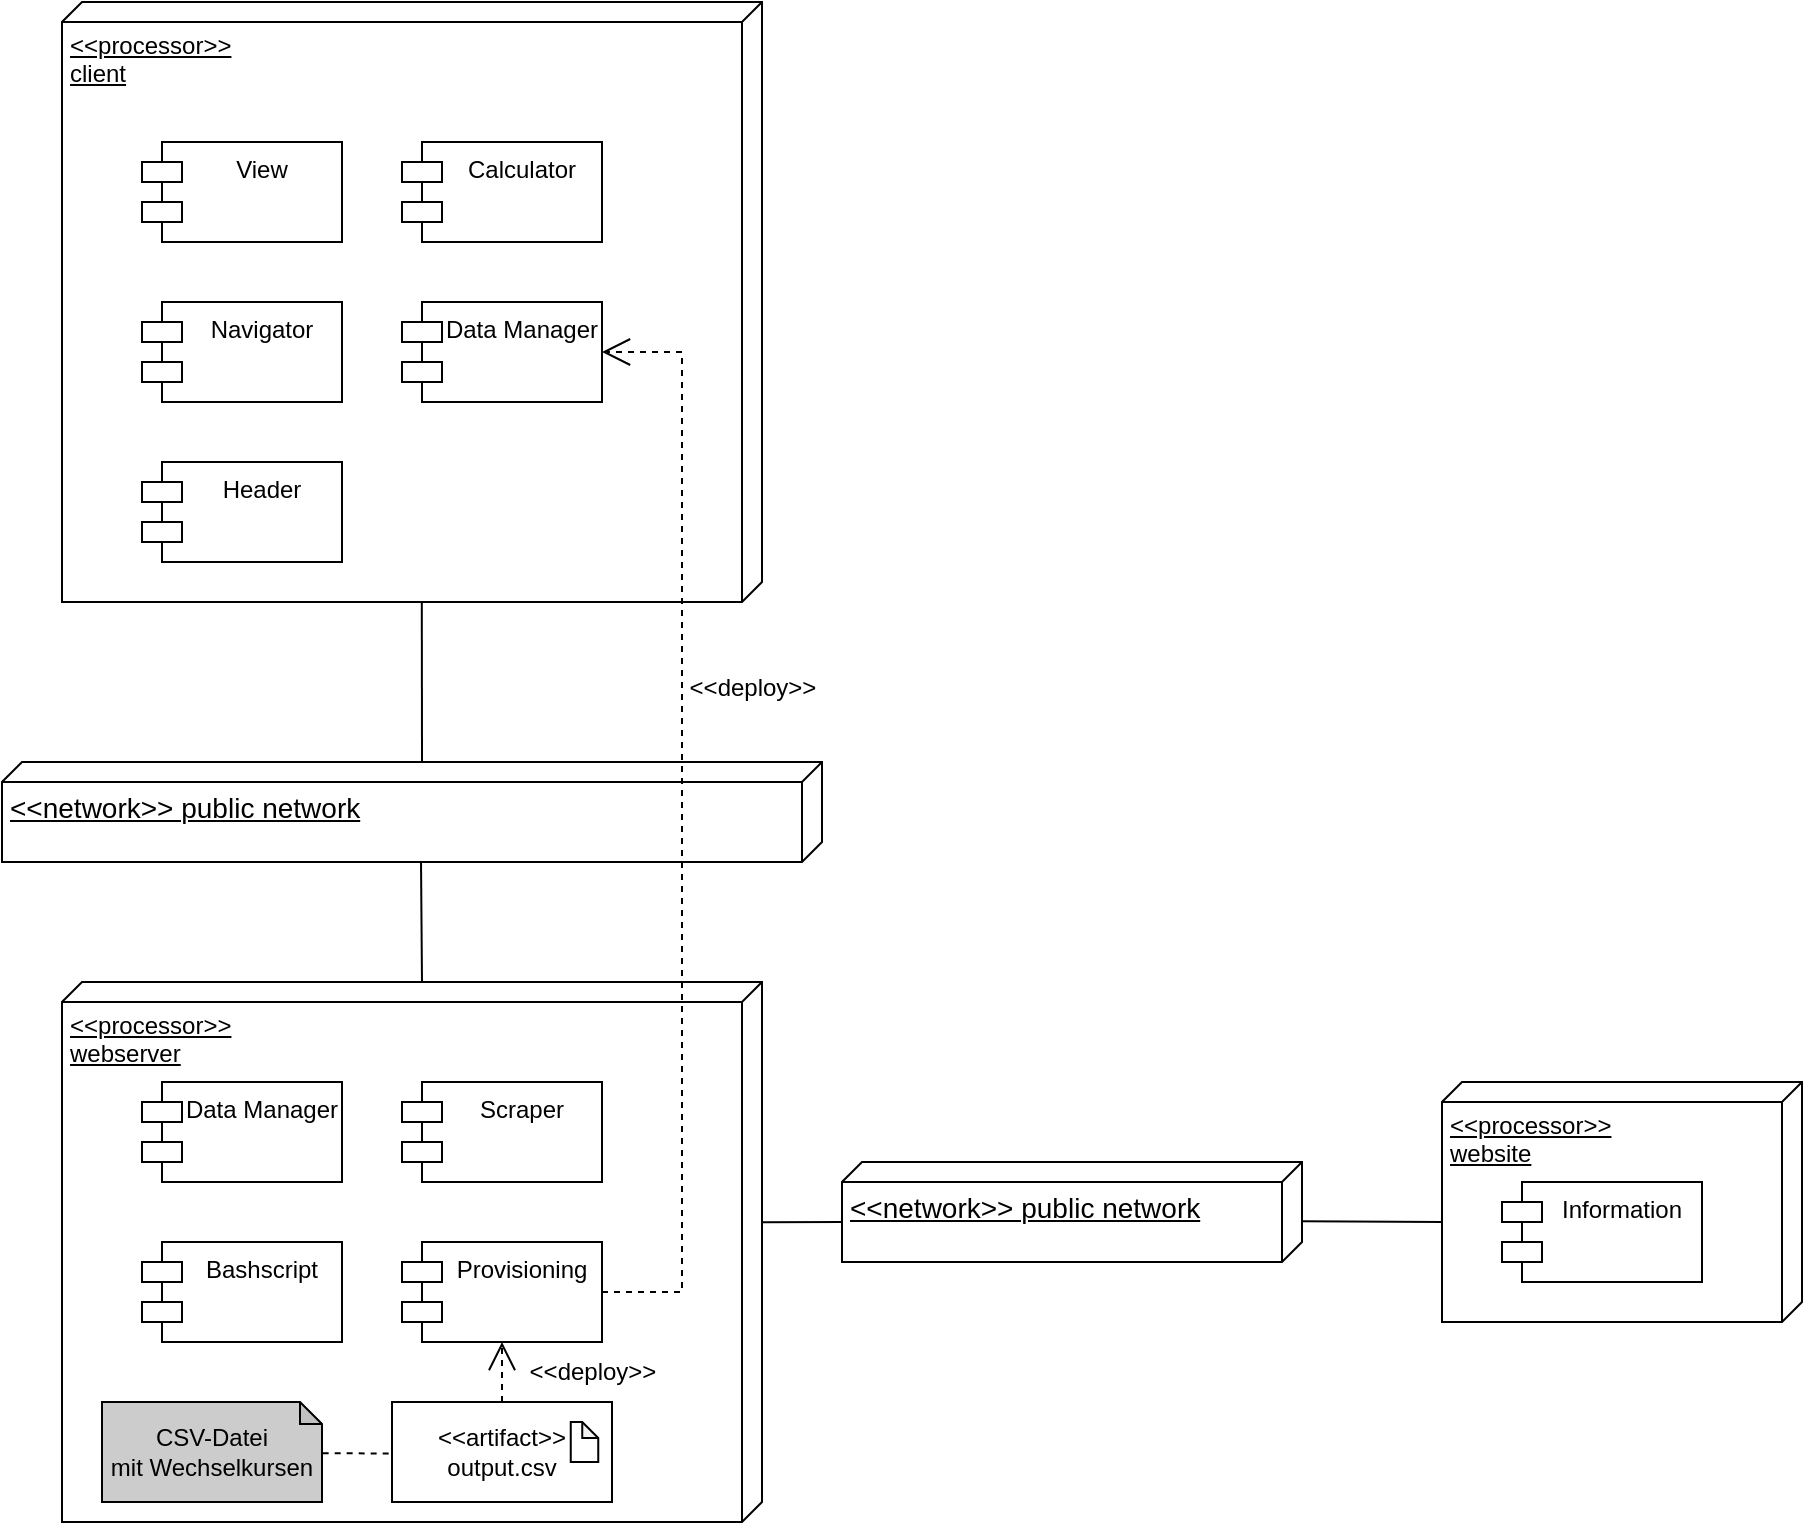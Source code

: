 <mxfile version="23.1.5" type="device">
  <diagram name="Page-1" id="5f0bae14-7c28-e335-631c-24af17079c00">
    <mxGraphModel dx="1860" dy="929" grid="1" gridSize="10" guides="1" tooltips="1" connect="1" arrows="1" fold="1" page="1" pageScale="1" pageWidth="1100" pageHeight="850" background="none" math="0" shadow="0">
      <root>
        <mxCell id="0" />
        <mxCell id="1" parent="0" />
        <mxCell id="dszYUpgC-yR1p4jUQjzj-1" value="&amp;lt;&amp;lt;processor&amp;gt;&amp;gt;&lt;br&gt;client" style="verticalAlign=top;align=left;spacingTop=8;spacingLeft=2;spacingRight=12;shape=cube;size=10;direction=south;fontStyle=4;html=1;whiteSpace=wrap;" vertex="1" parent="1">
          <mxGeometry x="60" y="70" width="350" height="300" as="geometry" />
        </mxCell>
        <mxCell id="dszYUpgC-yR1p4jUQjzj-3" value="Data Manager" style="shape=module;align=left;spacingLeft=20;align=center;verticalAlign=top;whiteSpace=wrap;html=1;" vertex="1" parent="1">
          <mxGeometry x="230" y="220" width="100" height="50" as="geometry" />
        </mxCell>
        <mxCell id="dszYUpgC-yR1p4jUQjzj-4" value="Navigator" style="shape=module;align=left;spacingLeft=20;align=center;verticalAlign=top;whiteSpace=wrap;html=1;" vertex="1" parent="1">
          <mxGeometry x="100" y="220" width="100" height="50" as="geometry" />
        </mxCell>
        <mxCell id="dszYUpgC-yR1p4jUQjzj-5" value="Calculator" style="shape=module;align=left;spacingLeft=20;align=center;verticalAlign=top;whiteSpace=wrap;html=1;" vertex="1" parent="1">
          <mxGeometry x="230" y="140" width="100" height="50" as="geometry" />
        </mxCell>
        <mxCell id="dszYUpgC-yR1p4jUQjzj-6" value="View" style="shape=module;align=left;spacingLeft=20;align=center;verticalAlign=top;whiteSpace=wrap;html=1;" vertex="1" parent="1">
          <mxGeometry x="100" y="140" width="100" height="50" as="geometry" />
        </mxCell>
        <mxCell id="dszYUpgC-yR1p4jUQjzj-7" value="Header" style="shape=module;align=left;spacingLeft=20;align=center;verticalAlign=top;whiteSpace=wrap;html=1;" vertex="1" parent="1">
          <mxGeometry x="100" y="300" width="100" height="50" as="geometry" />
        </mxCell>
        <mxCell id="dszYUpgC-yR1p4jUQjzj-9" value="&lt;font style=&quot;font-size: 14px;&quot;&gt;&amp;lt;&amp;lt;network&amp;gt;&amp;gt; public network&lt;/font&gt;" style="verticalAlign=top;align=left;spacingTop=8;spacingLeft=2;spacingRight=12;shape=cube;size=10;direction=south;fontStyle=4;html=1;whiteSpace=wrap;" vertex="1" parent="1">
          <mxGeometry x="30" y="450" width="410" height="50" as="geometry" />
        </mxCell>
        <mxCell id="dszYUpgC-yR1p4jUQjzj-11" value="" style="endArrow=none;html=1;rounded=0;entryX=1;entryY=0.486;entryDx=0;entryDy=0;entryPerimeter=0;exitX=0;exitY=0;exitDx=0;exitDy=200;exitPerimeter=0;" edge="1" parent="1" source="dszYUpgC-yR1p4jUQjzj-9" target="dszYUpgC-yR1p4jUQjzj-1">
          <mxGeometry width="50" height="50" relative="1" as="geometry">
            <mxPoint x="520" y="450" as="sourcePoint" />
            <mxPoint x="570" y="400" as="targetPoint" />
          </mxGeometry>
        </mxCell>
        <mxCell id="dszYUpgC-yR1p4jUQjzj-12" value="&amp;lt;&amp;lt;processor&amp;gt;&amp;gt;&lt;br&gt;webserver" style="verticalAlign=top;align=left;spacingTop=8;spacingLeft=2;spacingRight=12;shape=cube;size=10;direction=south;fontStyle=4;html=1;whiteSpace=wrap;" vertex="1" parent="1">
          <mxGeometry x="60" y="560" width="350" height="270" as="geometry" />
        </mxCell>
        <mxCell id="dszYUpgC-yR1p4jUQjzj-13" value="Data Manager" style="shape=module;align=left;spacingLeft=20;align=center;verticalAlign=top;whiteSpace=wrap;html=1;" vertex="1" parent="1">
          <mxGeometry x="100" y="610" width="100" height="50" as="geometry" />
        </mxCell>
        <mxCell id="dszYUpgC-yR1p4jUQjzj-15" value="" style="endArrow=none;html=1;rounded=0;entryX=1.01;entryY=0.489;entryDx=0;entryDy=0;entryPerimeter=0;exitX=0;exitY=0;exitDx=0;exitDy=170;exitPerimeter=0;" edge="1" parent="1" source="dszYUpgC-yR1p4jUQjzj-12" target="dszYUpgC-yR1p4jUQjzj-9">
          <mxGeometry width="50" height="50" relative="1" as="geometry">
            <mxPoint x="310" y="580" as="sourcePoint" />
            <mxPoint x="360" y="530" as="targetPoint" />
          </mxGeometry>
        </mxCell>
        <mxCell id="dszYUpgC-yR1p4jUQjzj-16" value="Scraper" style="shape=module;align=left;spacingLeft=20;align=center;verticalAlign=top;whiteSpace=wrap;html=1;" vertex="1" parent="1">
          <mxGeometry x="230" y="610" width="100" height="50" as="geometry" />
        </mxCell>
        <mxCell id="dszYUpgC-yR1p4jUQjzj-17" value="Bashscript" style="shape=module;align=left;spacingLeft=20;align=center;verticalAlign=top;whiteSpace=wrap;html=1;" vertex="1" parent="1">
          <mxGeometry x="100" y="690" width="100" height="50" as="geometry" />
        </mxCell>
        <mxCell id="dszYUpgC-yR1p4jUQjzj-21" value="&lt;font style=&quot;font-size: 14px;&quot;&gt;&amp;lt;&amp;lt;network&amp;gt;&amp;gt; public network&lt;/font&gt;" style="verticalAlign=top;align=left;spacingTop=8;spacingLeft=2;spacingRight=12;shape=cube;size=10;direction=south;fontStyle=4;html=1;whiteSpace=wrap;" vertex="1" parent="1">
          <mxGeometry x="450" y="650" width="230" height="50" as="geometry" />
        </mxCell>
        <mxCell id="dszYUpgC-yR1p4jUQjzj-22" value="" style="endArrow=none;html=1;rounded=0;entryX=0;entryY=0;entryDx=30;entryDy=230;entryPerimeter=0;exitX=0.445;exitY=0.001;exitDx=0;exitDy=0;exitPerimeter=0;" edge="1" parent="1" source="dszYUpgC-yR1p4jUQjzj-12" target="dszYUpgC-yR1p4jUQjzj-21">
          <mxGeometry width="50" height="50" relative="1" as="geometry">
            <mxPoint x="420" y="680" as="sourcePoint" />
            <mxPoint x="450" y="720" as="targetPoint" />
          </mxGeometry>
        </mxCell>
        <mxCell id="dszYUpgC-yR1p4jUQjzj-23" value="&amp;lt;&amp;lt;processor&amp;gt;&amp;gt;&lt;br&gt;website" style="verticalAlign=top;align=left;spacingTop=8;spacingLeft=2;spacingRight=12;shape=cube;size=10;direction=south;fontStyle=4;html=1;whiteSpace=wrap;" vertex="1" parent="1">
          <mxGeometry x="750" y="610" width="180" height="120" as="geometry" />
        </mxCell>
        <mxCell id="dszYUpgC-yR1p4jUQjzj-24" value="" style="endArrow=none;html=1;rounded=0;entryX=0.592;entryY=0.001;entryDx=0;entryDy=0;entryPerimeter=0;exitX=0.583;exitY=0.999;exitDx=0;exitDy=0;exitPerimeter=0;" edge="1" parent="1" source="dszYUpgC-yR1p4jUQjzj-23" target="dszYUpgC-yR1p4jUQjzj-21">
          <mxGeometry width="50" height="50" relative="1" as="geometry">
            <mxPoint x="770" y="740" as="sourcePoint" />
            <mxPoint x="820" y="690" as="targetPoint" />
          </mxGeometry>
        </mxCell>
        <mxCell id="dszYUpgC-yR1p4jUQjzj-25" value="Information" style="shape=module;align=left;spacingLeft=20;align=center;verticalAlign=top;whiteSpace=wrap;html=1;" vertex="1" parent="1">
          <mxGeometry x="780" y="660" width="100" height="50" as="geometry" />
        </mxCell>
        <mxCell id="dszYUpgC-yR1p4jUQjzj-26" value="Provisioning" style="shape=module;align=left;spacingLeft=20;align=center;verticalAlign=top;whiteSpace=wrap;html=1;" vertex="1" parent="1">
          <mxGeometry x="230" y="690" width="100" height="50" as="geometry" />
        </mxCell>
        <mxCell id="dszYUpgC-yR1p4jUQjzj-30" value="" style="group" vertex="1" connectable="0" parent="1">
          <mxGeometry x="225" y="770" width="110" height="50" as="geometry" />
        </mxCell>
        <mxCell id="dszYUpgC-yR1p4jUQjzj-27" value="&amp;lt;&amp;lt;artifact&amp;gt;&amp;gt;&lt;br&gt;output.csv" style="html=1;dropTarget=0;whiteSpace=wrap;" vertex="1" parent="dszYUpgC-yR1p4jUQjzj-30">
          <mxGeometry width="110" height="50" as="geometry" />
        </mxCell>
        <mxCell id="dszYUpgC-yR1p4jUQjzj-29" value="" style="shape=note;whiteSpace=wrap;html=1;backgroundOutline=1;darkOpacity=0.05;size=8;" vertex="1" parent="dszYUpgC-yR1p4jUQjzj-30">
          <mxGeometry x="89.375" y="10" width="13.75" height="20" as="geometry" />
        </mxCell>
        <mxCell id="dszYUpgC-yR1p4jUQjzj-32" value="" style="endArrow=open;endSize=12;dashed=1;html=1;rounded=0;entryX=0.5;entryY=1;entryDx=0;entryDy=0;exitX=0.5;exitY=0;exitDx=0;exitDy=0;" edge="1" parent="1" source="dszYUpgC-yR1p4jUQjzj-27" target="dszYUpgC-yR1p4jUQjzj-26">
          <mxGeometry width="160" relative="1" as="geometry">
            <mxPoint x="220" y="784.66" as="sourcePoint" />
            <mxPoint x="380" y="784.66" as="targetPoint" />
          </mxGeometry>
        </mxCell>
        <mxCell id="dszYUpgC-yR1p4jUQjzj-34" value="&amp;lt;&amp;lt;deploy&amp;gt;&amp;gt;" style="text;html=1;align=center;verticalAlign=middle;resizable=0;points=[];autosize=1;strokeColor=none;fillColor=none;" vertex="1" parent="1">
          <mxGeometry x="280" y="740" width="90" height="30" as="geometry" />
        </mxCell>
        <mxCell id="dszYUpgC-yR1p4jUQjzj-35" value="" style="endArrow=none;dashed=1;html=1;rounded=0;entryX=0.001;entryY=0.515;entryDx=0;entryDy=0;exitX=1.003;exitY=0.512;exitDx=0;exitDy=0;exitPerimeter=0;entryPerimeter=0;" edge="1" parent="1" source="dszYUpgC-yR1p4jUQjzj-36" target="dszYUpgC-yR1p4jUQjzj-27">
          <mxGeometry width="50" height="50" relative="1" as="geometry">
            <mxPoint x="640" y="580" as="sourcePoint" />
            <mxPoint x="660" y="590" as="targetPoint" />
          </mxGeometry>
        </mxCell>
        <mxCell id="dszYUpgC-yR1p4jUQjzj-36" value="CSV-Datei&lt;br&gt;mit Wechselkursen" style="shape=note;whiteSpace=wrap;html=1;backgroundOutline=1;darkOpacity=0.05;size=11;fillColor=#CCCCCC;" vertex="1" parent="1">
          <mxGeometry x="80" y="770" width="110" height="50" as="geometry" />
        </mxCell>
        <mxCell id="dszYUpgC-yR1p4jUQjzj-37" value="" style="endArrow=open;endSize=12;dashed=1;html=1;rounded=0;entryX=1;entryY=0.5;entryDx=0;entryDy=0;exitX=1;exitY=0.5;exitDx=0;exitDy=0;" edge="1" parent="1" source="dszYUpgC-yR1p4jUQjzj-26" target="dszYUpgC-yR1p4jUQjzj-3">
          <mxGeometry width="160" relative="1" as="geometry">
            <mxPoint x="240" y="760" as="sourcePoint" />
            <mxPoint x="400" y="760" as="targetPoint" />
            <Array as="points">
              <mxPoint x="370" y="715" />
              <mxPoint x="370" y="245" />
            </Array>
          </mxGeometry>
        </mxCell>
        <mxCell id="dszYUpgC-yR1p4jUQjzj-38" value="&amp;lt;&amp;lt;deploy&amp;gt;&amp;gt;" style="text;html=1;align=center;verticalAlign=middle;resizable=0;points=[];autosize=1;strokeColor=none;fillColor=none;" vertex="1" parent="1">
          <mxGeometry x="360" y="398" width="90" height="30" as="geometry" />
        </mxCell>
      </root>
    </mxGraphModel>
  </diagram>
</mxfile>
